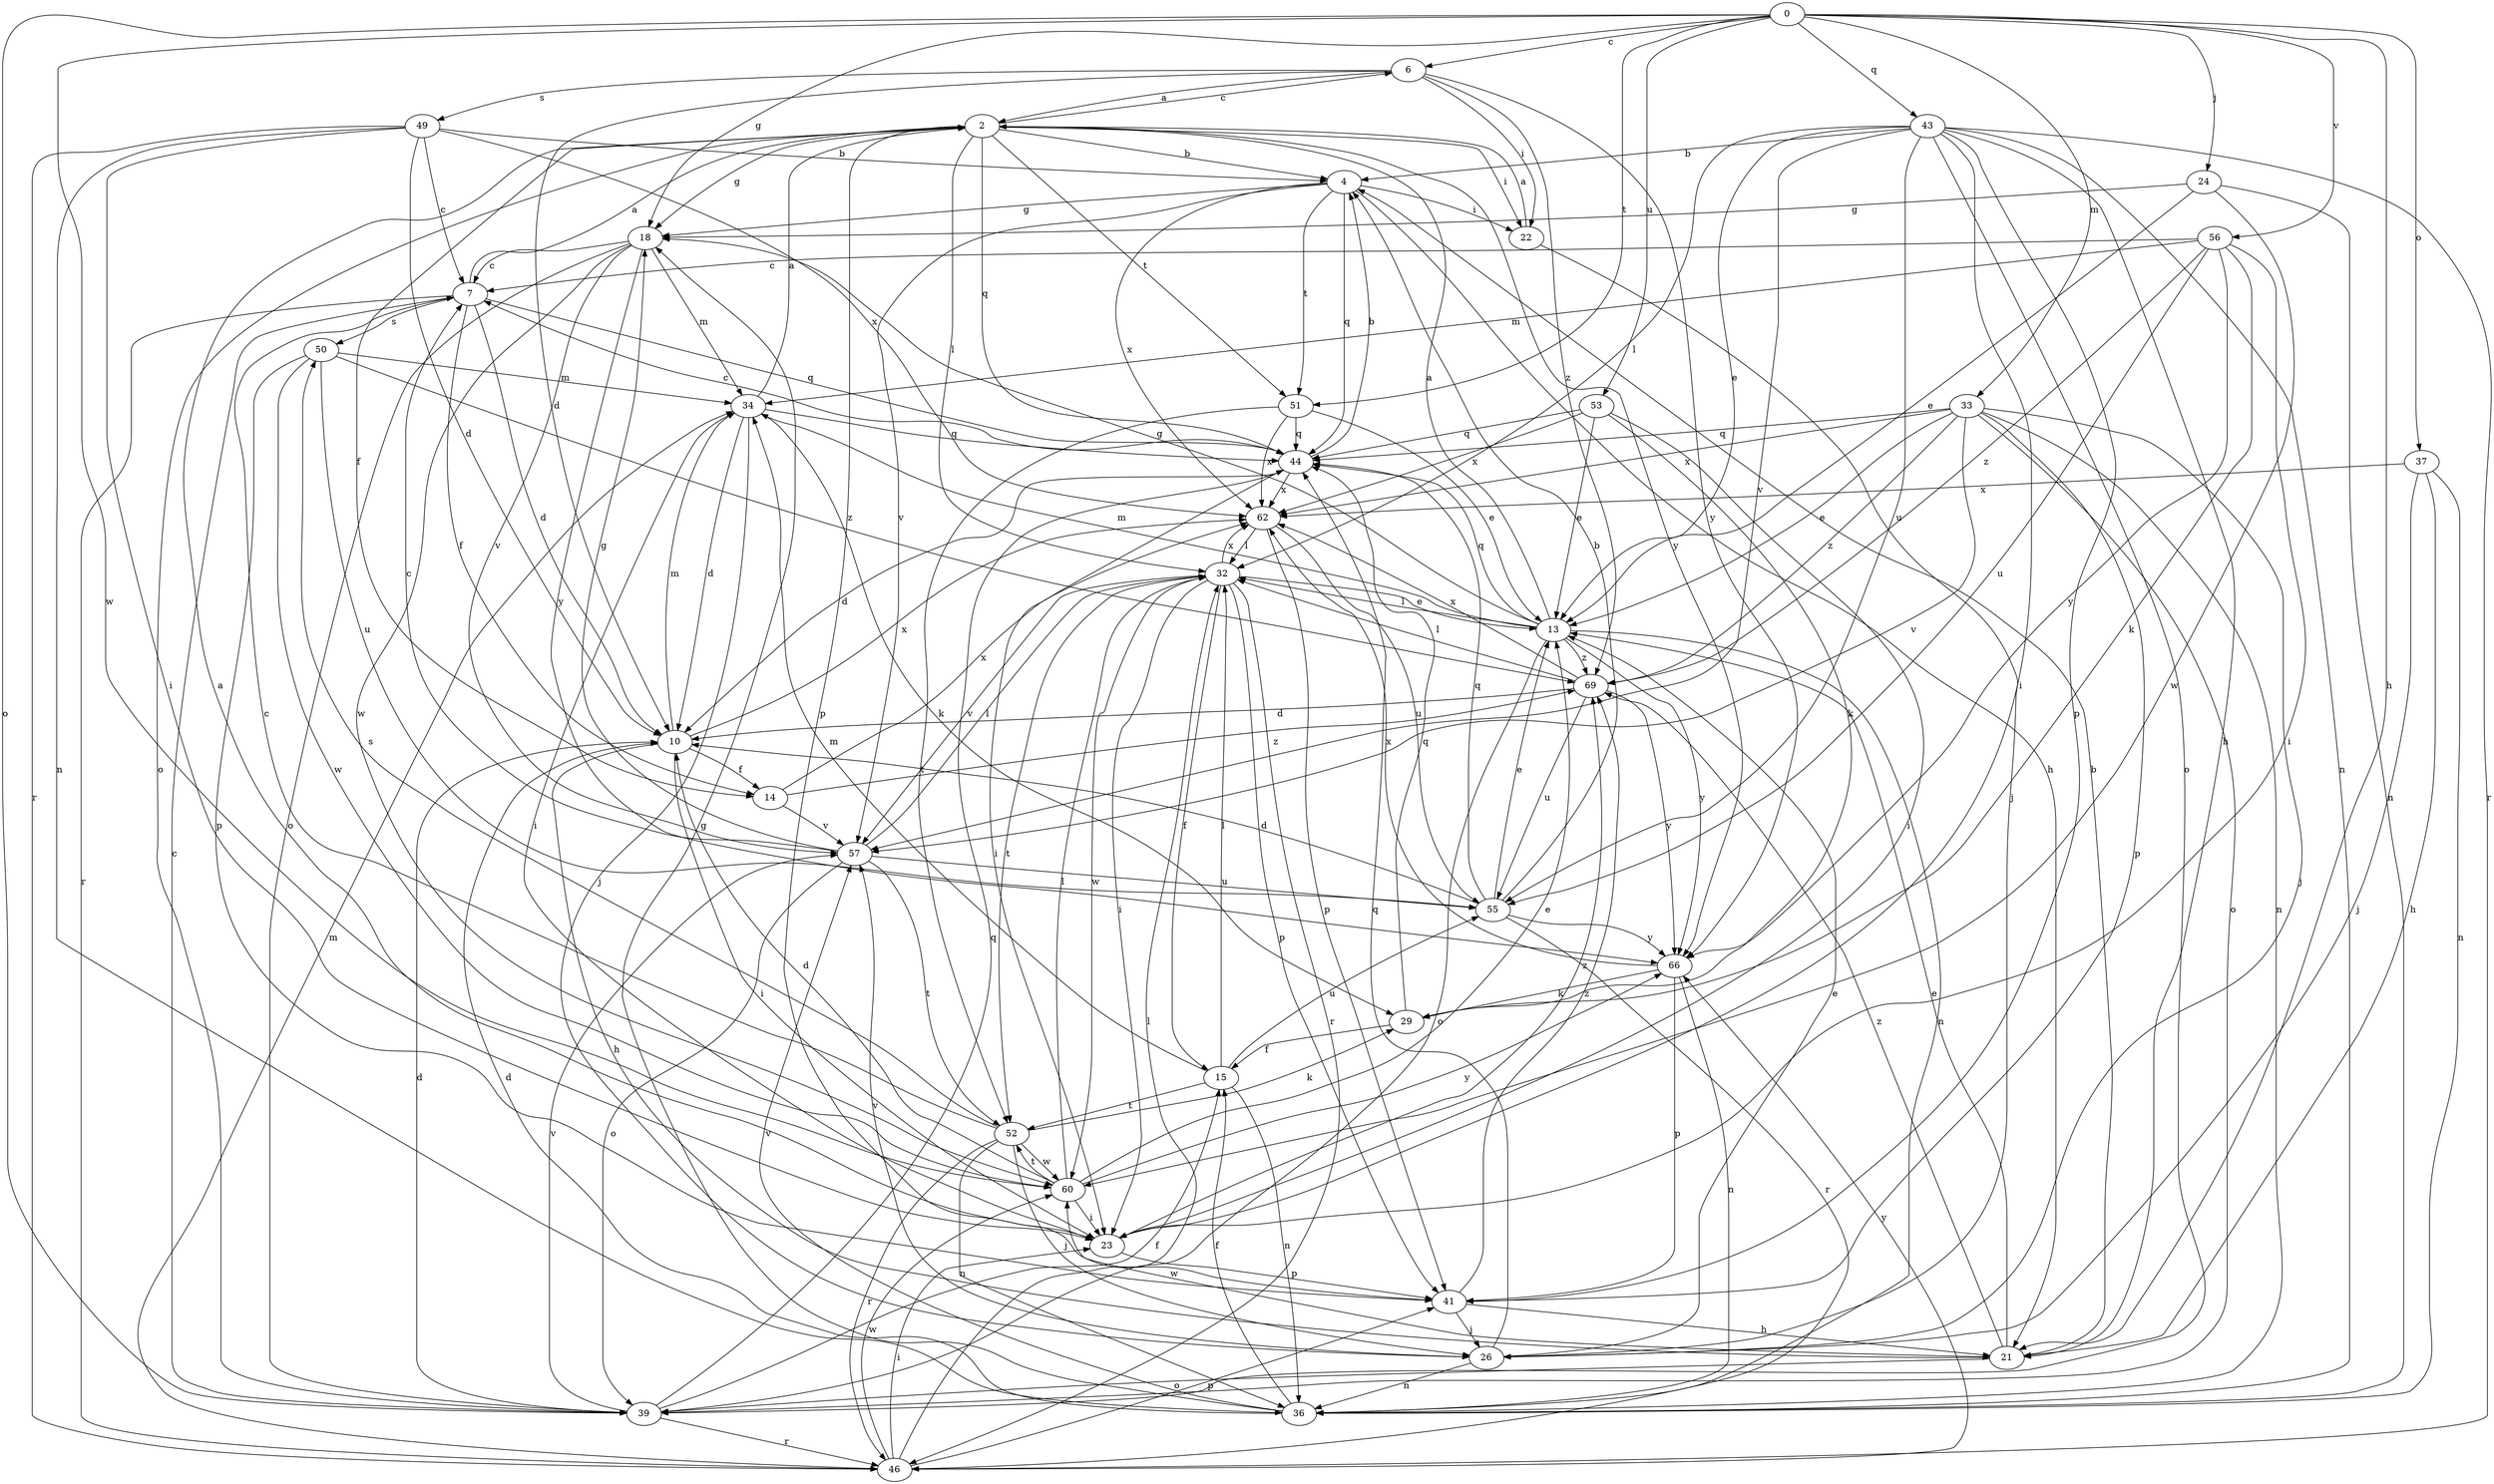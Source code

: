 strict digraph  {
0;
2;
4;
6;
7;
10;
13;
14;
15;
18;
21;
22;
23;
24;
26;
29;
32;
33;
34;
36;
37;
39;
41;
43;
44;
46;
49;
50;
51;
52;
53;
55;
56;
57;
60;
62;
66;
69;
0 -> 6  [label=c];
0 -> 18  [label=g];
0 -> 21  [label=h];
0 -> 24  [label=j];
0 -> 33  [label=m];
0 -> 37  [label=o];
0 -> 39  [label=o];
0 -> 43  [label=q];
0 -> 51  [label=t];
0 -> 53  [label=u];
0 -> 56  [label=v];
0 -> 60  [label=w];
2 -> 4  [label=b];
2 -> 6  [label=c];
2 -> 14  [label=f];
2 -> 18  [label=g];
2 -> 22  [label=i];
2 -> 32  [label=l];
2 -> 39  [label=o];
2 -> 41  [label=p];
2 -> 44  [label=q];
2 -> 51  [label=t];
2 -> 66  [label=y];
4 -> 18  [label=g];
4 -> 21  [label=h];
4 -> 22  [label=i];
4 -> 44  [label=q];
4 -> 51  [label=t];
4 -> 57  [label=v];
4 -> 62  [label=x];
6 -> 2  [label=a];
6 -> 10  [label=d];
6 -> 22  [label=i];
6 -> 49  [label=s];
6 -> 66  [label=y];
6 -> 69  [label=z];
7 -> 2  [label=a];
7 -> 10  [label=d];
7 -> 14  [label=f];
7 -> 44  [label=q];
7 -> 46  [label=r];
7 -> 50  [label=s];
10 -> 14  [label=f];
10 -> 21  [label=h];
10 -> 23  [label=i];
10 -> 34  [label=m];
10 -> 62  [label=x];
13 -> 2  [label=a];
13 -> 18  [label=g];
13 -> 32  [label=l];
13 -> 34  [label=m];
13 -> 36  [label=n];
13 -> 39  [label=o];
13 -> 44  [label=q];
13 -> 66  [label=y];
13 -> 69  [label=z];
14 -> 57  [label=v];
14 -> 62  [label=x];
14 -> 69  [label=z];
15 -> 32  [label=l];
15 -> 34  [label=m];
15 -> 36  [label=n];
15 -> 52  [label=t];
15 -> 55  [label=u];
18 -> 7  [label=c];
18 -> 34  [label=m];
18 -> 39  [label=o];
18 -> 57  [label=v];
18 -> 60  [label=w];
18 -> 66  [label=y];
21 -> 4  [label=b];
21 -> 13  [label=e];
21 -> 39  [label=o];
21 -> 60  [label=w];
21 -> 69  [label=z];
22 -> 2  [label=a];
22 -> 26  [label=j];
23 -> 2  [label=a];
23 -> 41  [label=p];
23 -> 69  [label=z];
24 -> 13  [label=e];
24 -> 18  [label=g];
24 -> 36  [label=n];
24 -> 60  [label=w];
26 -> 13  [label=e];
26 -> 36  [label=n];
26 -> 44  [label=q];
26 -> 57  [label=v];
29 -> 15  [label=f];
29 -> 44  [label=q];
32 -> 13  [label=e];
32 -> 15  [label=f];
32 -> 23  [label=i];
32 -> 41  [label=p];
32 -> 46  [label=r];
32 -> 52  [label=t];
32 -> 57  [label=v];
32 -> 60  [label=w];
32 -> 62  [label=x];
33 -> 13  [label=e];
33 -> 26  [label=j];
33 -> 36  [label=n];
33 -> 39  [label=o];
33 -> 41  [label=p];
33 -> 44  [label=q];
33 -> 57  [label=v];
33 -> 62  [label=x];
33 -> 69  [label=z];
34 -> 2  [label=a];
34 -> 10  [label=d];
34 -> 23  [label=i];
34 -> 26  [label=j];
34 -> 29  [label=k];
34 -> 44  [label=q];
36 -> 10  [label=d];
36 -> 15  [label=f];
36 -> 18  [label=g];
36 -> 57  [label=v];
37 -> 21  [label=h];
37 -> 26  [label=j];
37 -> 36  [label=n];
37 -> 62  [label=x];
39 -> 7  [label=c];
39 -> 10  [label=d];
39 -> 15  [label=f];
39 -> 44  [label=q];
39 -> 46  [label=r];
39 -> 57  [label=v];
41 -> 21  [label=h];
41 -> 26  [label=j];
41 -> 69  [label=z];
43 -> 4  [label=b];
43 -> 13  [label=e];
43 -> 21  [label=h];
43 -> 23  [label=i];
43 -> 32  [label=l];
43 -> 36  [label=n];
43 -> 39  [label=o];
43 -> 41  [label=p];
43 -> 46  [label=r];
43 -> 55  [label=u];
43 -> 57  [label=v];
44 -> 4  [label=b];
44 -> 7  [label=c];
44 -> 10  [label=d];
44 -> 23  [label=i];
44 -> 62  [label=x];
46 -> 23  [label=i];
46 -> 32  [label=l];
46 -> 34  [label=m];
46 -> 41  [label=p];
46 -> 60  [label=w];
46 -> 66  [label=y];
49 -> 4  [label=b];
49 -> 7  [label=c];
49 -> 10  [label=d];
49 -> 23  [label=i];
49 -> 36  [label=n];
49 -> 46  [label=r];
49 -> 62  [label=x];
50 -> 34  [label=m];
50 -> 41  [label=p];
50 -> 55  [label=u];
50 -> 60  [label=w];
50 -> 69  [label=z];
51 -> 13  [label=e];
51 -> 44  [label=q];
51 -> 52  [label=t];
51 -> 62  [label=x];
52 -> 7  [label=c];
52 -> 26  [label=j];
52 -> 29  [label=k];
52 -> 36  [label=n];
52 -> 46  [label=r];
52 -> 50  [label=s];
52 -> 60  [label=w];
53 -> 13  [label=e];
53 -> 23  [label=i];
53 -> 29  [label=k];
53 -> 44  [label=q];
53 -> 62  [label=x];
55 -> 4  [label=b];
55 -> 10  [label=d];
55 -> 13  [label=e];
55 -> 44  [label=q];
55 -> 46  [label=r];
55 -> 66  [label=y];
56 -> 7  [label=c];
56 -> 23  [label=i];
56 -> 29  [label=k];
56 -> 34  [label=m];
56 -> 55  [label=u];
56 -> 66  [label=y];
56 -> 69  [label=z];
57 -> 7  [label=c];
57 -> 18  [label=g];
57 -> 32  [label=l];
57 -> 39  [label=o];
57 -> 52  [label=t];
57 -> 55  [label=u];
60 -> 10  [label=d];
60 -> 13  [label=e];
60 -> 23  [label=i];
60 -> 32  [label=l];
60 -> 52  [label=t];
60 -> 66  [label=y];
62 -> 32  [label=l];
62 -> 41  [label=p];
62 -> 55  [label=u];
66 -> 29  [label=k];
66 -> 36  [label=n];
66 -> 41  [label=p];
66 -> 62  [label=x];
69 -> 10  [label=d];
69 -> 32  [label=l];
69 -> 55  [label=u];
69 -> 62  [label=x];
69 -> 66  [label=y];
}

